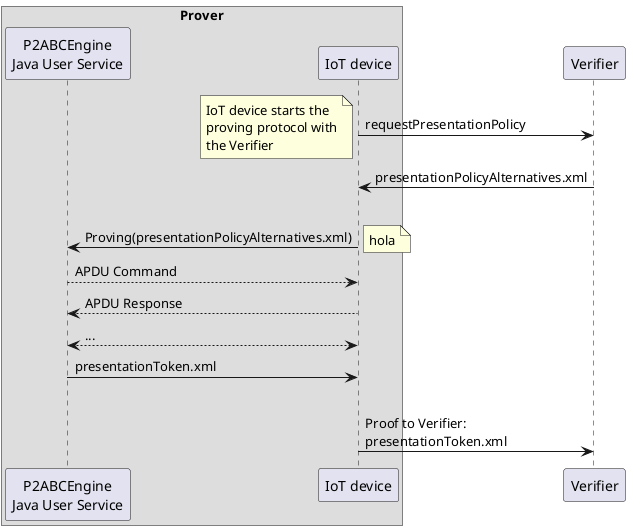 @startuml provingDelegation

box "Prover" 
	participant "P2ABCEngine\nJava User Service" as p2abce
    participant "IoT device" as iot
end box

participant Verifier

iot -> Verifier : requestPresentationPolicy
note left
    IoT device starts the
    proving protocol with
    the Verifier
end note

iot <- Verifier : presentationPolicyAlternatives.xml

|||

p2abce <- iot : Proving(presentationPolicyAlternatives.xml)
note right : hola

p2abce --> iot : APDU Command
p2abce <-- iot : APDU Response

p2abce <--> iot : ...

p2abce -> iot : presentationToken.xml

|||

iot -> Verifier : Proof to Verifier:\npresentationToken.xml


@enduml